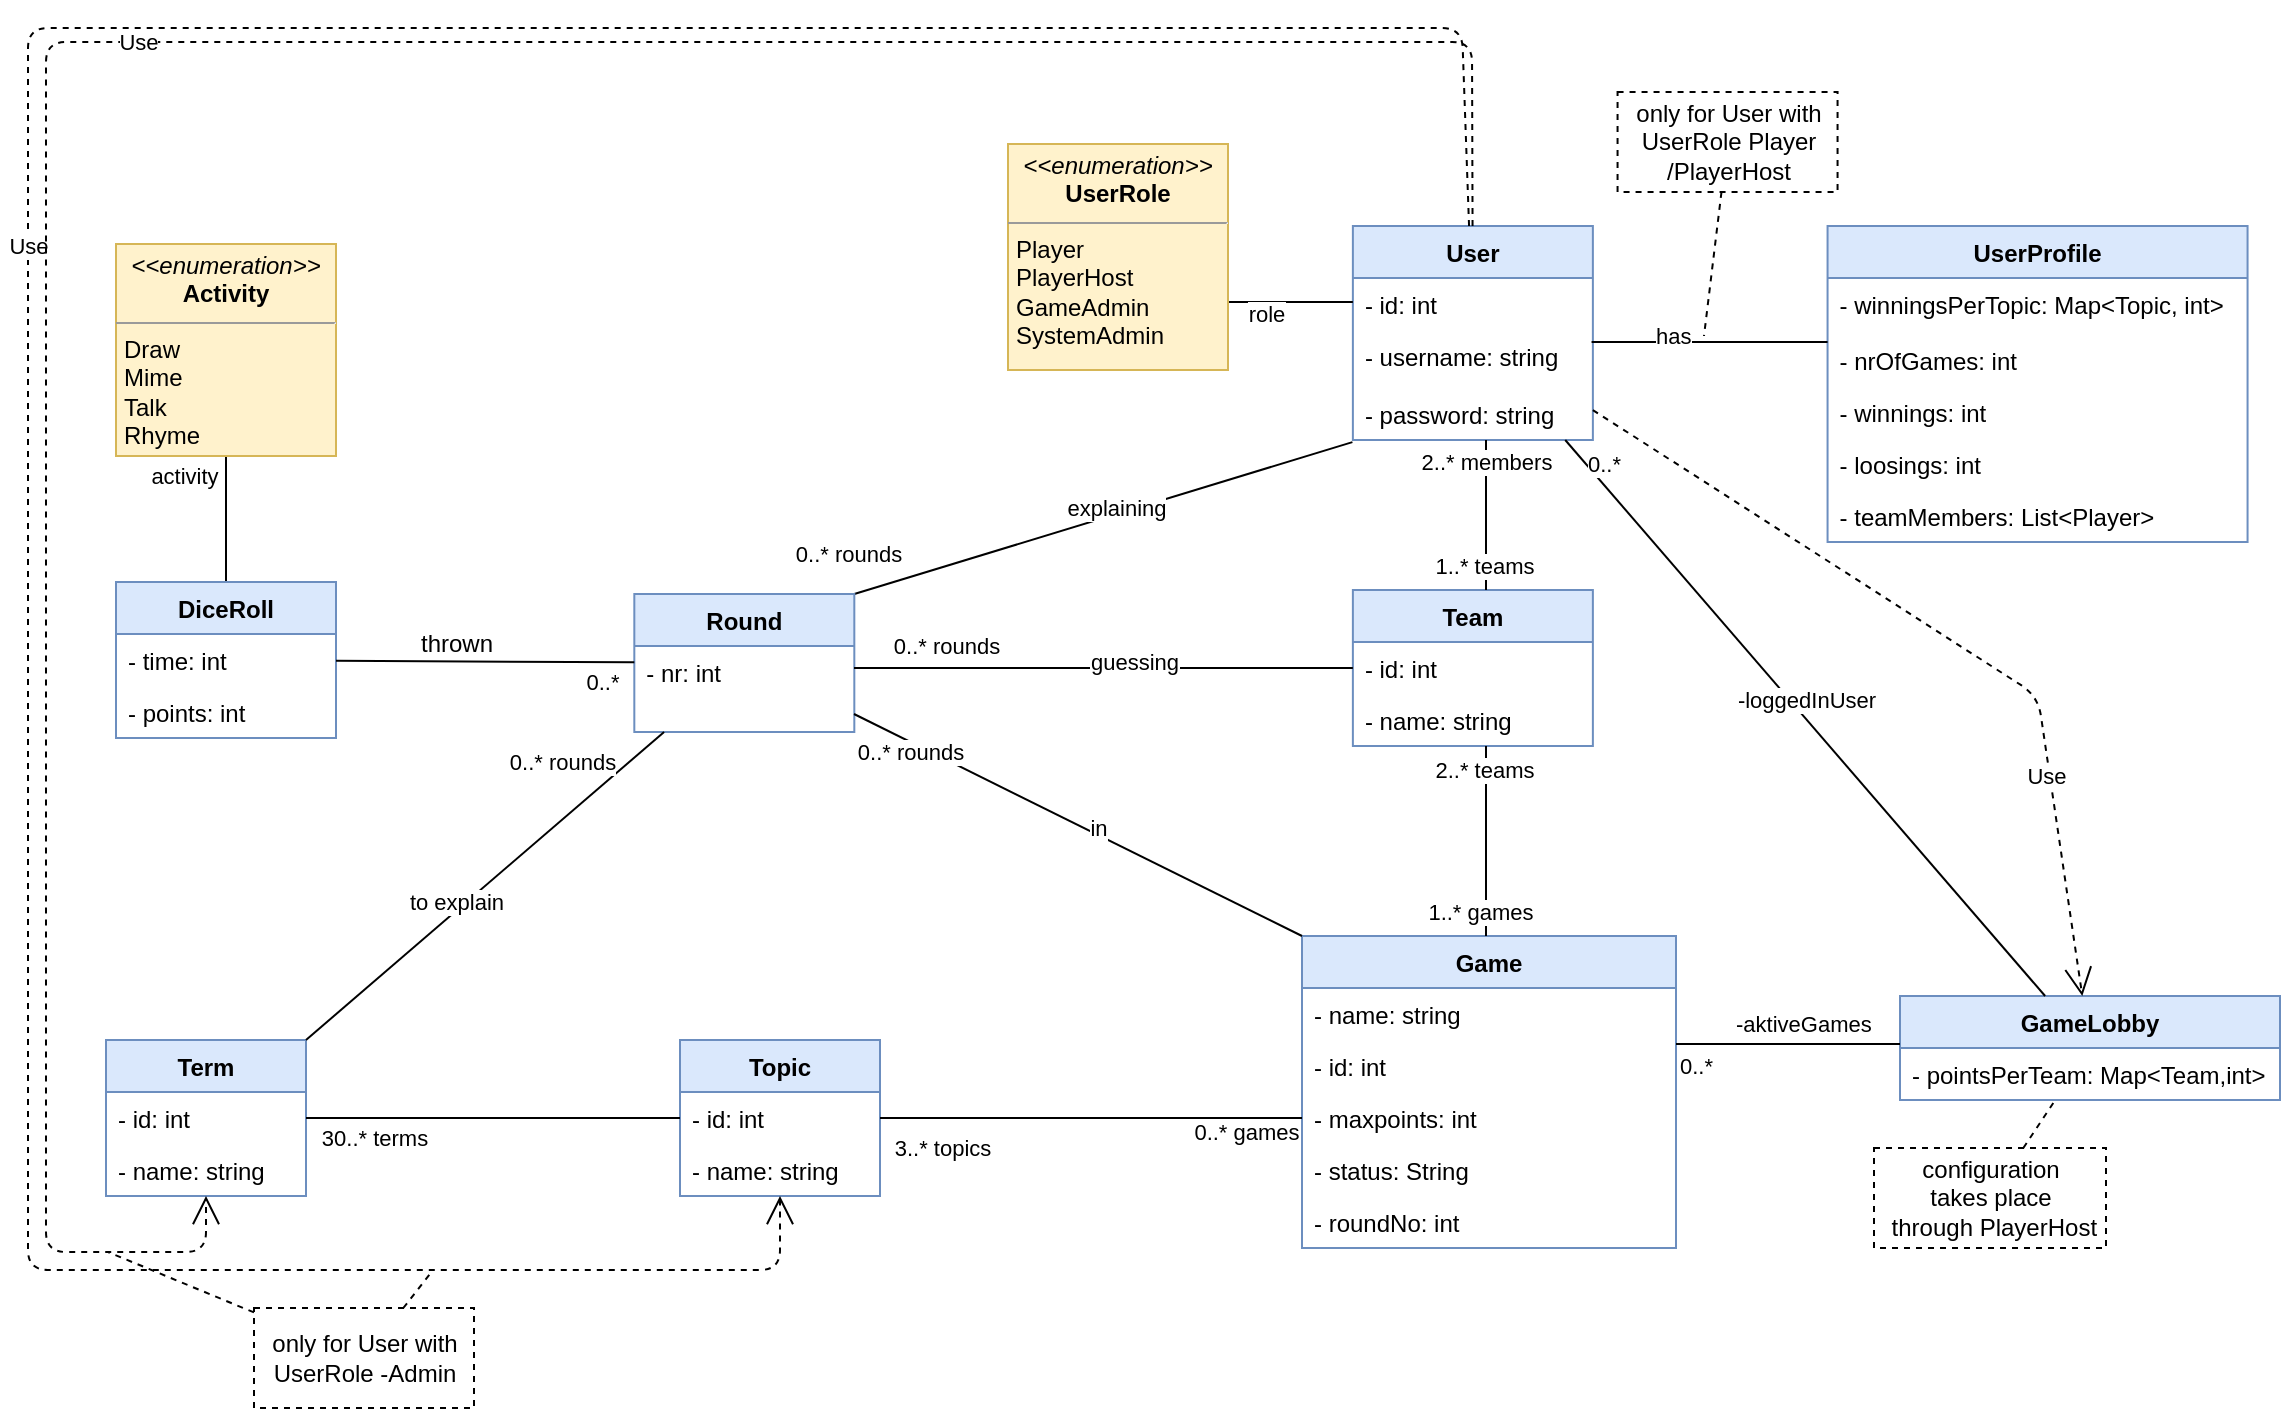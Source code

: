 <mxfile version="14.4.8" type="device"><diagram id="x_NA4deysEJHLA-lDIzr" name="Seite-1"><mxGraphModel dx="1422" dy="763" grid="0" gridSize="10" guides="1" tooltips="1" connect="1" arrows="1" fold="1" page="1" pageScale="1" pageWidth="1169" pageHeight="827" math="0" shadow="0"><root><mxCell id="0"/><mxCell id="1" parent="0"/><mxCell id="78UvX9WIQL5GHPiApA8K-1" value="User" style="swimlane;fontStyle=1;childLayout=stackLayout;horizontal=1;startSize=26;fillColor=#dae8fc;horizontalStack=0;resizeParent=1;resizeParentMax=0;resizeLast=0;collapsible=1;marginBottom=0;strokeColor=#6c8ebf;" parent="1" vertex="1"><mxGeometry x="688.44" y="123" width="120" height="107" as="geometry"/></mxCell><mxCell id="78UvX9WIQL5GHPiApA8K-2" value="- id: int" style="text;strokeColor=none;fillColor=none;align=left;verticalAlign=top;spacingLeft=4;spacingRight=4;overflow=hidden;rotatable=0;points=[[0,0.5],[1,0.5]];portConstraint=eastwest;" parent="78UvX9WIQL5GHPiApA8K-1" vertex="1"><mxGeometry y="26" width="120" height="26" as="geometry"/></mxCell><mxCell id="78UvX9WIQL5GHPiApA8K-3" value="- username: string" style="text;strokeColor=none;fillColor=none;align=left;verticalAlign=top;spacingLeft=4;spacingRight=4;overflow=hidden;rotatable=0;points=[[0,0.5],[1,0.5]];portConstraint=eastwest;" parent="78UvX9WIQL5GHPiApA8K-1" vertex="1"><mxGeometry y="52" width="120" height="29" as="geometry"/></mxCell><mxCell id="78UvX9WIQL5GHPiApA8K-4" value="- password: string" style="text;strokeColor=none;fillColor=none;align=left;verticalAlign=top;spacingLeft=4;spacingRight=4;overflow=hidden;rotatable=0;points=[[0,0.5],[1,0.5]];portConstraint=eastwest;" parent="78UvX9WIQL5GHPiApA8K-1" vertex="1"><mxGeometry y="81" width="120" height="26" as="geometry"/></mxCell><mxCell id="78UvX9WIQL5GHPiApA8K-37" style="edgeStyle=orthogonalEdgeStyle;rounded=0;orthogonalLoop=1;jettySize=auto;html=1;endArrow=none;endFill=0;" parent="1" source="78UvX9WIQL5GHPiApA8K-9" target="78UvX9WIQL5GHPiApA8K-1" edge="1"><mxGeometry relative="1" as="geometry"><Array as="points"><mxPoint x="642" y="161"/><mxPoint x="642" y="161"/></Array><mxPoint x="583.78" y="175" as="sourcePoint"/></mxGeometry></mxCell><mxCell id="78UvX9WIQL5GHPiApA8K-73" value="role" style="edgeLabel;html=1;align=center;verticalAlign=middle;resizable=0;points=[];" parent="78UvX9WIQL5GHPiApA8K-37" vertex="1" connectable="0"><mxGeometry x="-0.604" y="-1" relative="1" as="geometry"><mxPoint x="6" y="5" as="offset"/></mxGeometry></mxCell><mxCell id="78UvX9WIQL5GHPiApA8K-9" value="&lt;p style=&quot;margin: 0px ; margin-top: 4px ; text-align: center&quot;&gt;&lt;i&gt;&amp;lt;&amp;lt;enumeration&amp;gt;&amp;gt;&lt;/i&gt;&lt;br&gt;&lt;b&gt;UserRole&lt;/b&gt;&lt;/p&gt;&lt;hr size=&quot;1&quot;&gt;&lt;p style=&quot;margin: 0px ; margin-left: 4px&quot;&gt;Player&lt;/p&gt;&lt;p style=&quot;margin: 0px ; margin-left: 4px&quot;&gt;PlayerHost&lt;/p&gt;&lt;p style=&quot;margin: 0px ; margin-left: 4px&quot;&gt;GameAdmin&lt;/p&gt;&lt;p style=&quot;margin: 0px ; margin-left: 4px&quot;&gt;SystemAdmin&lt;/p&gt;" style="verticalAlign=top;align=left;overflow=fill;fontSize=12;fontFamily=Helvetica;html=1;fillColor=#fff2cc;strokeColor=#d6b656;" parent="1" vertex="1"><mxGeometry x="516" y="82" width="110" height="113" as="geometry"/></mxCell><mxCell id="78UvX9WIQL5GHPiApA8K-57" style="edgeStyle=none;orthogonalLoop=1;jettySize=auto;html=1;endArrow=none;endFill=0;" parent="1" source="78UvX9WIQL5GHPiApA8K-10" target="78UvX9WIQL5GHPiApA8K-32" edge="1"><mxGeometry relative="1" as="geometry"/></mxCell><mxCell id="78UvX9WIQL5GHPiApA8K-58" value="activity" style="edgeLabel;html=1;align=center;verticalAlign=middle;resizable=0;points=[];" parent="78UvX9WIQL5GHPiApA8K-57" vertex="1" connectable="0"><mxGeometry x="-0.566" y="1" relative="1" as="geometry"><mxPoint x="-22.16" y="-4" as="offset"/></mxGeometry></mxCell><mxCell id="78UvX9WIQL5GHPiApA8K-10" value="&lt;p style=&quot;margin: 0px ; margin-top: 4px ; text-align: center&quot;&gt;&lt;i&gt;&amp;lt;&amp;lt;enumeration&amp;gt;&amp;gt;&lt;/i&gt;&lt;br&gt;&lt;b&gt;Activity&lt;/b&gt;&lt;/p&gt;&lt;hr size=&quot;1&quot;&gt;&lt;p style=&quot;margin: 0px ; margin-left: 4px&quot;&gt;Draw&lt;br&gt;Mime&lt;/p&gt;&lt;p style=&quot;margin: 0px ; margin-left: 4px&quot;&gt;Talk&lt;/p&gt;&lt;p style=&quot;margin: 0px ; margin-left: 4px&quot;&gt;Rhyme&lt;/p&gt;" style="verticalAlign=top;align=left;overflow=fill;fontSize=12;fontFamily=Helvetica;html=1;fillColor=#fff2cc;strokeColor=#d6b656;" parent="1" vertex="1"><mxGeometry x="70.0" y="132" width="110" height="106" as="geometry"/></mxCell><mxCell id="78UvX9WIQL5GHPiApA8K-11" value="Team" style="swimlane;fontStyle=1;childLayout=stackLayout;horizontal=1;startSize=26;fillColor=#dae8fc;horizontalStack=0;resizeParent=1;resizeParentMax=0;resizeLast=0;collapsible=1;marginBottom=0;strokeColor=#6c8ebf;" parent="1" vertex="1"><mxGeometry x="688.44" y="305" width="120" height="78" as="geometry"/></mxCell><mxCell id="78UvX9WIQL5GHPiApA8K-12" value="- id: int" style="text;strokeColor=none;fillColor=none;align=left;verticalAlign=top;spacingLeft=4;spacingRight=4;overflow=hidden;rotatable=0;points=[[0,0.5],[1,0.5]];portConstraint=eastwest;" parent="78UvX9WIQL5GHPiApA8K-11" vertex="1"><mxGeometry y="26" width="120" height="26" as="geometry"/></mxCell><mxCell id="78UvX9WIQL5GHPiApA8K-13" value="- name: string" style="text;strokeColor=none;fillColor=none;align=left;verticalAlign=top;spacingLeft=4;spacingRight=4;overflow=hidden;rotatable=0;points=[[0,0.5],[1,0.5]];portConstraint=eastwest;" parent="78UvX9WIQL5GHPiApA8K-11" vertex="1"><mxGeometry y="52" width="120" height="26" as="geometry"/></mxCell><mxCell id="78UvX9WIQL5GHPiApA8K-15" value="Game" style="swimlane;fontStyle=1;childLayout=stackLayout;horizontal=1;startSize=26;fillColor=#dae8fc;horizontalStack=0;resizeParent=1;resizeParentMax=0;resizeLast=0;collapsible=1;marginBottom=0;strokeColor=#6c8ebf;" parent="1" vertex="1"><mxGeometry x="663" y="478" width="187" height="156" as="geometry"/></mxCell><mxCell id="78UvX9WIQL5GHPiApA8K-17" value="- name: string" style="text;strokeColor=none;fillColor=none;align=left;verticalAlign=top;spacingLeft=4;spacingRight=4;overflow=hidden;rotatable=0;points=[[0,0.5],[1,0.5]];portConstraint=eastwest;" parent="78UvX9WIQL5GHPiApA8K-15" vertex="1"><mxGeometry y="26" width="187" height="26" as="geometry"/></mxCell><mxCell id="78UvX9WIQL5GHPiApA8K-16" value="- id: int" style="text;strokeColor=none;fillColor=none;align=left;verticalAlign=top;spacingLeft=4;spacingRight=4;overflow=hidden;rotatable=0;points=[[0,0.5],[1,0.5]];portConstraint=eastwest;" parent="78UvX9WIQL5GHPiApA8K-15" vertex="1"><mxGeometry y="52" width="187" height="26" as="geometry"/></mxCell><mxCell id="78UvX9WIQL5GHPiApA8K-18" value="- maxpoints: int" style="text;strokeColor=none;fillColor=none;align=left;verticalAlign=top;spacingLeft=4;spacingRight=4;overflow=hidden;rotatable=0;points=[[0,0.5],[1,0.5]];portConstraint=eastwest;" parent="78UvX9WIQL5GHPiApA8K-15" vertex="1"><mxGeometry y="78" width="187" height="26" as="geometry"/></mxCell><mxCell id="78UvX9WIQL5GHPiApA8K-19" value="- status: String" style="text;strokeColor=none;fillColor=none;align=left;verticalAlign=top;spacingLeft=4;spacingRight=4;overflow=hidden;rotatable=0;points=[[0,0.5],[1,0.5]];portConstraint=eastwest;" parent="78UvX9WIQL5GHPiApA8K-15" vertex="1"><mxGeometry y="104" width="187" height="26" as="geometry"/></mxCell><mxCell id="kWWr2eibAgtma6J2iYy3-29" value="- roundNo: int" style="text;align=left;verticalAlign=top;spacingLeft=4;spacingRight=4;overflow=hidden;rotatable=0;points=[[0,0.5],[1,0.5]];portConstraint=eastwest;dashed=1;" parent="78UvX9WIQL5GHPiApA8K-15" vertex="1"><mxGeometry y="130" width="187" height="26" as="geometry"/></mxCell><mxCell id="78UvX9WIQL5GHPiApA8K-38" style="orthogonalLoop=1;jettySize=auto;html=1;endArrow=none;endFill=0;exitX=1;exitY=0;exitDx=0;exitDy=0;entryX=-0.002;entryY=1.041;entryDx=0;entryDy=0;entryPerimeter=0;startArrow=none;startFill=0;" parent="1" source="78UvX9WIQL5GHPiApA8K-20" target="78UvX9WIQL5GHPiApA8K-4" edge="1"><mxGeometry relative="1" as="geometry"><mxPoint x="585.16" y="244" as="targetPoint"/></mxGeometry></mxCell><mxCell id="78UvX9WIQL5GHPiApA8K-39" value="explaining" style="edgeLabel;html=1;align=center;verticalAlign=middle;resizable=0;points=[];" parent="78UvX9WIQL5GHPiApA8K-38" vertex="1" connectable="0"><mxGeometry x="-0.118" relative="1" as="geometry"><mxPoint x="20.84" y="-9.46" as="offset"/></mxGeometry></mxCell><mxCell id="78UvX9WIQL5GHPiApA8K-41" value="0..* rounds" style="edgeLabel;html=1;align=center;verticalAlign=middle;resizable=0;points=[];" parent="78UvX9WIQL5GHPiApA8K-38" vertex="1" connectable="0"><mxGeometry x="-0.835" y="1" relative="1" as="geometry"><mxPoint x="-23.91" y="-12.63" as="offset"/></mxGeometry></mxCell><mxCell id="78UvX9WIQL5GHPiApA8K-20" value="Round" style="swimlane;fontStyle=1;childLayout=stackLayout;horizontal=1;startSize=26;horizontalStack=0;resizeParent=1;resizeParentMax=0;resizeLast=0;collapsible=1;marginBottom=0;fillColor=#dae8fc;strokeColor=#6c8ebf;" parent="1" vertex="1"><mxGeometry x="329.16" y="307" width="110" height="69" as="geometry"/></mxCell><mxCell id="78UvX9WIQL5GHPiApA8K-21" value="- nr: int" style="text;strokeColor=none;fillColor=none;align=left;verticalAlign=top;spacingLeft=4;spacingRight=4;overflow=hidden;rotatable=0;points=[[0,0.5],[1,0.5]];portConstraint=eastwest;" parent="78UvX9WIQL5GHPiApA8K-20" vertex="1"><mxGeometry y="26" width="110" height="43" as="geometry"/></mxCell><mxCell id="78UvX9WIQL5GHPiApA8K-26" value="Term" style="swimlane;fontStyle=1;childLayout=stackLayout;horizontal=1;startSize=26;horizontalStack=0;resizeParent=1;resizeParentMax=0;resizeLast=0;collapsible=1;marginBottom=0;fillColor=#dae8fc;strokeColor=#6c8ebf;" parent="1" vertex="1"><mxGeometry x="65" y="530" width="100" height="78" as="geometry"/></mxCell><mxCell id="78UvX9WIQL5GHPiApA8K-27" value="- id: int" style="text;strokeColor=none;fillColor=none;align=left;verticalAlign=top;spacingLeft=4;spacingRight=4;overflow=hidden;rotatable=0;points=[[0,0.5],[1,0.5]];portConstraint=eastwest;" parent="78UvX9WIQL5GHPiApA8K-26" vertex="1"><mxGeometry y="26" width="100" height="26" as="geometry"/></mxCell><mxCell id="78UvX9WIQL5GHPiApA8K-28" value="- name: string" style="text;strokeColor=none;fillColor=none;align=left;verticalAlign=top;spacingLeft=4;spacingRight=4;overflow=hidden;rotatable=0;points=[[0,0.5],[1,0.5]];portConstraint=eastwest;" parent="78UvX9WIQL5GHPiApA8K-26" vertex="1"><mxGeometry y="52" width="100" height="26" as="geometry"/></mxCell><mxCell id="78UvX9WIQL5GHPiApA8K-29" value="Topic" style="swimlane;fontStyle=1;childLayout=stackLayout;horizontal=1;startSize=26;fillColor=#dae8fc;horizontalStack=0;resizeParent=1;resizeParentMax=0;resizeLast=0;collapsible=1;marginBottom=0;strokeColor=#6c8ebf;" parent="1" vertex="1"><mxGeometry x="352.0" y="530" width="100" height="78" as="geometry"/></mxCell><mxCell id="78UvX9WIQL5GHPiApA8K-30" value="- id: int" style="text;strokeColor=none;fillColor=none;align=left;verticalAlign=top;spacingLeft=4;spacingRight=4;overflow=hidden;rotatable=0;points=[[0,0.5],[1,0.5]];portConstraint=eastwest;" parent="78UvX9WIQL5GHPiApA8K-29" vertex="1"><mxGeometry y="26" width="100" height="26" as="geometry"/></mxCell><mxCell id="78UvX9WIQL5GHPiApA8K-31" value="- name: string" style="text;strokeColor=none;fillColor=none;align=left;verticalAlign=top;spacingLeft=4;spacingRight=4;overflow=hidden;rotatable=0;points=[[0,0.5],[1,0.5]];portConstraint=eastwest;" parent="78UvX9WIQL5GHPiApA8K-29" vertex="1"><mxGeometry y="52" width="100" height="26" as="geometry"/></mxCell><mxCell id="78UvX9WIQL5GHPiApA8K-32" value="DiceRoll" style="swimlane;fontStyle=1;childLayout=stackLayout;horizontal=1;startSize=26;horizontalStack=0;resizeParent=1;resizeParentMax=0;resizeLast=0;collapsible=1;marginBottom=0;rounded=0;shadow=0;sketch=0;glass=0;swimlaneLine=1;fillColor=#dae8fc;strokeColor=#6c8ebf;" parent="1" vertex="1"><mxGeometry x="70.0" y="301" width="110" height="78" as="geometry"/></mxCell><mxCell id="78UvX9WIQL5GHPiApA8K-33" value="- time: int" style="text;strokeColor=none;fillColor=none;align=left;verticalAlign=top;spacingLeft=4;spacingRight=4;overflow=hidden;rotatable=0;points=[[0,0.5],[1,0.5]];portConstraint=eastwest;" parent="78UvX9WIQL5GHPiApA8K-32" vertex="1"><mxGeometry y="26" width="110" height="26" as="geometry"/></mxCell><mxCell id="78UvX9WIQL5GHPiApA8K-34" value="- points: int" style="text;strokeColor=none;fillColor=none;align=left;verticalAlign=top;spacingLeft=4;spacingRight=4;overflow=hidden;rotatable=0;points=[[0,0.5],[1,0.5]];portConstraint=eastwest;" parent="78UvX9WIQL5GHPiApA8K-32" vertex="1"><mxGeometry y="52" width="110" height="26" as="geometry"/></mxCell><mxCell id="78UvX9WIQL5GHPiApA8K-42" style="edgeStyle=none;orthogonalLoop=1;jettySize=auto;html=1;endArrow=none;endFill=0;startArrow=none;startFill=0;" parent="1" target="78UvX9WIQL5GHPiApA8K-12" edge="1"><mxGeometry relative="1" as="geometry"><mxPoint x="439" y="344" as="sourcePoint"/><Array as="points"/></mxGeometry></mxCell><mxCell id="78UvX9WIQL5GHPiApA8K-43" value="guessing" style="edgeLabel;html=1;align=center;verticalAlign=middle;resizable=0;points=[];" parent="78UvX9WIQL5GHPiApA8K-42" vertex="1" connectable="0"><mxGeometry x="-0.153" y="-1" relative="1" as="geometry"><mxPoint x="34" y="-4" as="offset"/></mxGeometry></mxCell><mxCell id="78UvX9WIQL5GHPiApA8K-44" value="0..* rounds" style="edgeLabel;html=1;align=center;verticalAlign=middle;resizable=0;points=[];" parent="78UvX9WIQL5GHPiApA8K-42" vertex="1" connectable="0"><mxGeometry x="-0.88" y="-1" relative="1" as="geometry"><mxPoint x="31" y="-12" as="offset"/></mxGeometry></mxCell><mxCell id="78UvX9WIQL5GHPiApA8K-46" style="edgeStyle=none;orthogonalLoop=1;jettySize=auto;html=1;entryX=0;entryY=0;entryDx=0;entryDy=0;endArrow=none;endFill=0;startArrow=none;startFill=0;" parent="1" target="78UvX9WIQL5GHPiApA8K-15" edge="1"><mxGeometry relative="1" as="geometry"><mxPoint x="439" y="367" as="sourcePoint"/></mxGeometry></mxCell><mxCell id="78UvX9WIQL5GHPiApA8K-47" value="in" style="edgeLabel;html=1;align=center;verticalAlign=middle;resizable=0;points=[];" parent="78UvX9WIQL5GHPiApA8K-46" vertex="1" connectable="0"><mxGeometry x="-0.076" relative="1" as="geometry"><mxPoint x="18.39" y="5.8" as="offset"/></mxGeometry></mxCell><mxCell id="78UvX9WIQL5GHPiApA8K-48" value="0..* rounds" style="edgeLabel;html=1;align=center;verticalAlign=middle;resizable=0;points=[];" parent="78UvX9WIQL5GHPiApA8K-46" vertex="1" connectable="0"><mxGeometry x="-0.778" y="1" relative="1" as="geometry"><mxPoint x="2.91" y="7.17" as="offset"/></mxGeometry></mxCell><mxCell id="78UvX9WIQL5GHPiApA8K-50" style="edgeStyle=none;orthogonalLoop=1;jettySize=auto;html=1;endArrow=none;endFill=0;" parent="1" edge="1"><mxGeometry relative="1" as="geometry"><mxPoint x="755" y="383" as="sourcePoint"/><mxPoint x="755" y="478" as="targetPoint"/></mxGeometry></mxCell><mxCell id="78UvX9WIQL5GHPiApA8K-52" value="1..* games" style="edgeLabel;html=1;align=center;verticalAlign=middle;resizable=0;points=[];" parent="78UvX9WIQL5GHPiApA8K-50" vertex="1" connectable="0"><mxGeometry x="0.697" y="2" relative="1" as="geometry"><mxPoint x="-5" y="2" as="offset"/></mxGeometry></mxCell><mxCell id="78UvX9WIQL5GHPiApA8K-53" value="2..* teams" style="edgeLabel;html=1;align=center;verticalAlign=middle;resizable=0;points=[];" parent="78UvX9WIQL5GHPiApA8K-50" vertex="1" connectable="0"><mxGeometry x="-0.688" y="-1" relative="1" as="geometry"><mxPoint y="-3" as="offset"/></mxGeometry></mxCell><mxCell id="78UvX9WIQL5GHPiApA8K-54" style="edgeStyle=none;orthogonalLoop=1;jettySize=auto;html=1;endArrow=none;endFill=0;" parent="1" edge="1"><mxGeometry relative="1" as="geometry"><mxPoint x="755" y="230" as="sourcePoint"/><mxPoint x="755" y="305" as="targetPoint"/></mxGeometry></mxCell><mxCell id="78UvX9WIQL5GHPiApA8K-55" value="2..* members" style="edgeLabel;html=1;align=center;verticalAlign=middle;resizable=0;points=[];" parent="78UvX9WIQL5GHPiApA8K-54" vertex="1" connectable="0"><mxGeometry x="-0.723" relative="1" as="geometry"><mxPoint as="offset"/></mxGeometry></mxCell><mxCell id="78UvX9WIQL5GHPiApA8K-56" value="1..* teams" style="edgeLabel;html=1;align=center;verticalAlign=middle;resizable=0;points=[];" parent="78UvX9WIQL5GHPiApA8K-54" vertex="1" connectable="0"><mxGeometry x="0.68" y="-1" relative="1" as="geometry"><mxPoint as="offset"/></mxGeometry></mxCell><mxCell id="78UvX9WIQL5GHPiApA8K-64" style="edgeStyle=none;orthogonalLoop=1;jettySize=auto;html=1;entryX=0;entryY=0.5;entryDx=0;entryDy=0;endArrow=none;endFill=0;startArrow=none;startFill=0;" parent="1" source="78UvX9WIQL5GHPiApA8K-27" target="78UvX9WIQL5GHPiApA8K-30" edge="1"><mxGeometry relative="1" as="geometry"/></mxCell><mxCell id="78UvX9WIQL5GHPiApA8K-65" value="30..* terms" style="edgeLabel;html=1;align=center;verticalAlign=middle;resizable=0;points=[];" parent="78UvX9WIQL5GHPiApA8K-64" vertex="1" connectable="0"><mxGeometry x="-0.604" relative="1" as="geometry"><mxPoint x="-3.33" y="10" as="offset"/></mxGeometry></mxCell><mxCell id="78UvX9WIQL5GHPiApA8K-68" style="edgeStyle=none;orthogonalLoop=1;jettySize=auto;html=1;entryX=1;entryY=0;entryDx=0;entryDy=0;endArrow=none;endFill=0;startArrow=none;startFill=0;" parent="1" source="78UvX9WIQL5GHPiApA8K-20" target="78UvX9WIQL5GHPiApA8K-26" edge="1"><mxGeometry relative="1" as="geometry"><mxPoint x="338.655" y="390" as="sourcePoint"/></mxGeometry></mxCell><mxCell id="78UvX9WIQL5GHPiApA8K-69" value="to explain" style="edgeLabel;html=1;align=center;verticalAlign=middle;resizable=0;points=[];" parent="78UvX9WIQL5GHPiApA8K-68" vertex="1" connectable="0"><mxGeometry x="-0.148" y="2" relative="1" as="geometry"><mxPoint x="-29.78" y="17.62" as="offset"/></mxGeometry></mxCell><mxCell id="78UvX9WIQL5GHPiApA8K-72" value="0..* rounds" style="edgeLabel;html=1;align=center;verticalAlign=middle;resizable=0;points=[];" parent="78UvX9WIQL5GHPiApA8K-68" vertex="1" connectable="0"><mxGeometry x="-0.778" y="-3" relative="1" as="geometry"><mxPoint x="-30" as="offset"/></mxGeometry></mxCell><mxCell id="kWWr2eibAgtma6J2iYy3-8" style="edgeStyle=none;orthogonalLoop=1;jettySize=auto;html=1;endArrow=none;endFill=0;" parent="1" source="78UvX9WIQL5GHPiApA8K-32" target="78UvX9WIQL5GHPiApA8K-20" edge="1"><mxGeometry relative="1" as="geometry"><mxPoint x="170" y="353" as="sourcePoint"/><mxPoint x="339.16" y="353" as="targetPoint"/></mxGeometry></mxCell><mxCell id="kWWr2eibAgtma6J2iYy3-10" value="0..*" style="edgeLabel;html=1;align=center;verticalAlign=middle;resizable=0;points=[];" parent="kWWr2eibAgtma6J2iYy3-8" vertex="1" connectable="0"><mxGeometry x="0.588" y="2" relative="1" as="geometry"><mxPoint x="13.83" y="12" as="offset"/></mxGeometry></mxCell><mxCell id="kWWr2eibAgtma6J2iYy3-11" value="UserProfile" style="swimlane;fontStyle=1;childLayout=stackLayout;horizontal=1;startSize=26;horizontalStack=0;resizeParent=1;resizeParentMax=0;resizeLast=0;collapsible=1;marginBottom=0;fillColor=#dae8fc;strokeColor=#6c8ebf;" parent="1" vertex="1"><mxGeometry x="925.78" y="123" width="210" height="158" as="geometry"/></mxCell><mxCell id="kWWr2eibAgtma6J2iYy3-12" value="- winningsPerTopic: Map&lt;Topic, int&gt;&#xA;" style="text;strokeColor=none;fillColor=none;align=left;verticalAlign=top;spacingLeft=4;spacingRight=4;overflow=hidden;rotatable=0;points=[[0,0.5],[1,0.5]];portConstraint=eastwest;" parent="kWWr2eibAgtma6J2iYy3-11" vertex="1"><mxGeometry y="26" width="210" height="28" as="geometry"/></mxCell><mxCell id="kWWr2eibAgtma6J2iYy3-21" value="- nrOfGames: int" style="text;strokeColor=none;fillColor=none;align=left;verticalAlign=top;spacingLeft=4;spacingRight=4;overflow=hidden;rotatable=0;points=[[0,0.5],[1,0.5]];portConstraint=eastwest;dashed=1;" parent="kWWr2eibAgtma6J2iYy3-11" vertex="1"><mxGeometry y="54" width="210" height="26" as="geometry"/></mxCell><mxCell id="kWWr2eibAgtma6J2iYy3-23" value="- winnings: int" style="text;strokeColor=none;fillColor=none;align=left;verticalAlign=top;spacingLeft=4;spacingRight=4;overflow=hidden;rotatable=0;points=[[0,0.5],[1,0.5]];portConstraint=eastwest;dashed=1;" parent="kWWr2eibAgtma6J2iYy3-11" vertex="1"><mxGeometry y="80" width="210" height="26" as="geometry"/></mxCell><mxCell id="kWWr2eibAgtma6J2iYy3-25" value="- loosings: int" style="text;strokeColor=none;fillColor=none;align=left;verticalAlign=top;spacingLeft=4;spacingRight=4;overflow=hidden;rotatable=0;points=[[0,0.5],[1,0.5]];portConstraint=eastwest;dashed=1;" parent="kWWr2eibAgtma6J2iYy3-11" vertex="1"><mxGeometry y="106" width="210" height="26" as="geometry"/></mxCell><mxCell id="kWWr2eibAgtma6J2iYy3-24" value="- teamMembers: List&lt;Player&gt;" style="text;strokeColor=none;fillColor=none;align=left;verticalAlign=top;spacingLeft=4;spacingRight=4;overflow=hidden;rotatable=0;points=[[0,0.5],[1,0.5]];portConstraint=eastwest;dashed=1;" parent="kWWr2eibAgtma6J2iYy3-11" vertex="1"><mxGeometry y="132" width="210" height="26" as="geometry"/></mxCell><mxCell id="kWWr2eibAgtma6J2iYy3-18" value="&lt;div&gt;only for User with &lt;br&gt;&lt;/div&gt;&lt;div&gt;UserRole Player&lt;/div&gt;/PlayerHost" style="html=1;dashed=1;" parent="1" vertex="1"><mxGeometry x="820.78" y="56" width="110" height="50" as="geometry"/></mxCell><mxCell id="kWWr2eibAgtma6J2iYy3-20" value="" style="endArrow=none;endSize=12;dashed=1;html=1;endFill=0;" parent="1" source="kWWr2eibAgtma6J2iYy3-18" edge="1"><mxGeometry width="160" relative="1" as="geometry"><mxPoint x="820.78" y="100" as="sourcePoint"/><mxPoint x="864" y="178" as="targetPoint"/><Array as="points"/></mxGeometry></mxCell><mxCell id="kWWr2eibAgtma6J2iYy3-27" value="has" style="endArrow=none;endFill=0;html=1;edgeStyle=orthogonalEdgeStyle;align=left;verticalAlign=top;" parent="1" target="kWWr2eibAgtma6J2iYy3-21" edge="1"><mxGeometry x="-0.391" y="16" relative="1" as="geometry"><mxPoint x="812" y="181" as="sourcePoint"/><mxPoint x="714.78" y="401" as="targetPoint"/><Array as="points"><mxPoint x="805.78" y="181"/><mxPoint x="805.78" y="181"/></Array><mxPoint as="offset"/></mxGeometry></mxCell><mxCell id="2rrnMifNEnG3qpOy6lXO-6" value="&lt;div&gt;3..* topics&lt;/div&gt;" style="html=1;verticalAlign=bottom;endArrow=none;endFill=0;entryX=0;entryY=0.5;entryDx=0;entryDy=0;startArrow=none;startFill=0;" parent="1" source="78UvX9WIQL5GHPiApA8K-29" target="78UvX9WIQL5GHPiApA8K-18" edge="1"><mxGeometry x="-0.704" y="-24" width="80" relative="1" as="geometry"><mxPoint x="544" y="389" as="sourcePoint"/><mxPoint x="655" y="563" as="targetPoint"/><mxPoint as="offset"/></mxGeometry></mxCell><mxCell id="2rrnMifNEnG3qpOy6lXO-36" value="0..* games" style="edgeLabel;html=1;align=center;verticalAlign=middle;resizable=0;points=[];" parent="2rrnMifNEnG3qpOy6lXO-6" vertex="1" connectable="0"><mxGeometry x="0.863" y="-7" relative="1" as="geometry"><mxPoint x="-14" as="offset"/></mxGeometry></mxCell><mxCell id="2rrnMifNEnG3qpOy6lXO-8" value="Use" style="endArrow=open;endSize=12;dashed=1;html=1;" parent="1" source="78UvX9WIQL5GHPiApA8K-1" target="78UvX9WIQL5GHPiApA8K-29" edge="1"><mxGeometry width="160" relative="1" as="geometry"><mxPoint x="454" y="389" as="sourcePoint"/><mxPoint x="614" y="389" as="targetPoint"/><Array as="points"><mxPoint x="743" y="24"/><mxPoint x="26" y="24"/><mxPoint x="26" y="645"/><mxPoint x="402" y="645"/></Array></mxGeometry></mxCell><mxCell id="2rrnMifNEnG3qpOy6lXO-9" value="Use" style="endArrow=open;endSize=12;dashed=1;html=1;" parent="1" source="78UvX9WIQL5GHPiApA8K-1" target="78UvX9WIQL5GHPiApA8K-26" edge="1"><mxGeometry width="160" relative="1" as="geometry"><mxPoint x="454" y="389" as="sourcePoint"/><mxPoint x="614" y="389" as="targetPoint"/><Array as="points"><mxPoint x="748" y="31"/><mxPoint x="35" y="31"/><mxPoint x="35" y="636"/><mxPoint x="115" y="636"/></Array></mxGeometry></mxCell><mxCell id="2rrnMifNEnG3qpOy6lXO-10" value="&lt;div&gt;only for User with &lt;br&gt;&lt;/div&gt;&lt;div&gt;UserRole -Admin&lt;br&gt;&lt;/div&gt;" style="html=1;dashed=1;" parent="1" vertex="1"><mxGeometry x="139" y="664" width="110" height="50" as="geometry"/></mxCell><mxCell id="2rrnMifNEnG3qpOy6lXO-12" value="" style="html=1;verticalAlign=bottom;endArrow=none;endFill=0;dashed=1;" parent="1" source="2rrnMifNEnG3qpOy6lXO-10" edge="1"><mxGeometry width="80" relative="1" as="geometry"><mxPoint x="494" y="389" as="sourcePoint"/><mxPoint x="227" y="647" as="targetPoint"/></mxGeometry></mxCell><mxCell id="2rrnMifNEnG3qpOy6lXO-13" value="" style="html=1;verticalAlign=bottom;endArrow=none;endFill=0;dashed=1;" parent="1" source="2rrnMifNEnG3qpOy6lXO-10" edge="1"><mxGeometry width="80" relative="1" as="geometry"><mxPoint x="216.535" y="665" as="sourcePoint"/><mxPoint x="66" y="636" as="targetPoint"/><Array as="points"/></mxGeometry></mxCell><mxCell id="2rrnMifNEnG3qpOy6lXO-20" value="GameLobby" style="swimlane;fontStyle=1;childLayout=stackLayout;horizontal=1;startSize=26;horizontalStack=0;resizeParent=1;resizeParentMax=0;resizeLast=0;collapsible=1;marginBottom=0;fillColor=#dae8fc;strokeColor=#6c8ebf;" parent="1" vertex="1"><mxGeometry x="962" y="508" width="190" height="52" as="geometry"/></mxCell><mxCell id="kWWr2eibAgtma6J2iYy3-26" value="- pointsPerTeam: Map&lt;Team,int&gt;" style="text;align=left;verticalAlign=top;spacingLeft=4;spacingRight=4;overflow=hidden;rotatable=0;points=[[0,0.5],[1,0.5]];portConstraint=eastwest;dashed=1;" parent="2rrnMifNEnG3qpOy6lXO-20" vertex="1"><mxGeometry y="26" width="190" height="26" as="geometry"/></mxCell><mxCell id="2rrnMifNEnG3qpOy6lXO-24" value="-loggedInUser" style="html=1;verticalAlign=bottom;endArrow=none;endFill=0;" parent="1" source="2rrnMifNEnG3qpOy6lXO-20" target="78UvX9WIQL5GHPiApA8K-1" edge="1"><mxGeometry width="80" relative="1" as="geometry"><mxPoint x="494" y="389" as="sourcePoint"/><mxPoint x="574" y="389" as="targetPoint"/></mxGeometry></mxCell><mxCell id="2rrnMifNEnG3qpOy6lXO-26" value="0..*" style="edgeLabel;resizable=0;html=1;align=left;verticalAlign=bottom;" parent="1" connectable="0" vertex="1"><mxGeometry x="812" y="181" as="geometry"><mxPoint x="-8" y="69" as="offset"/></mxGeometry></mxCell><mxCell id="2rrnMifNEnG3qpOy6lXO-29" value="-aktiveGames" style="endArrow=none;endFill=0;html=1;edgeStyle=orthogonalEdgeStyle;align=left;verticalAlign=top;startArrow=none;startFill=0;" parent="1" source="2rrnMifNEnG3qpOy6lXO-20" target="78UvX9WIQL5GHPiApA8K-15" edge="1"><mxGeometry x="0.499" y="-23" relative="1" as="geometry"><mxPoint x="454" y="389" as="sourcePoint"/><mxPoint x="614" y="389" as="targetPoint"/><Array as="points"><mxPoint x="873" y="532"/><mxPoint x="873" y="532"/></Array><mxPoint as="offset"/></mxGeometry></mxCell><mxCell id="2rrnMifNEnG3qpOy6lXO-32" value="0..*" style="edgeLabel;resizable=0;html=1;align=left;verticalAlign=bottom;" parent="1" connectable="0" vertex="1"><mxGeometry x="918" y="545" as="geometry"><mxPoint x="-68" y="6" as="offset"/></mxGeometry></mxCell><mxCell id="2rrnMifNEnG3qpOy6lXO-38" value="Use" style="endArrow=open;endSize=12;dashed=1;html=1;" parent="1" source="78UvX9WIQL5GHPiApA8K-1" target="2rrnMifNEnG3qpOy6lXO-20" edge="1"><mxGeometry x="0.465" y="-2" width="160" relative="1" as="geometry"><mxPoint x="454" y="389" as="sourcePoint"/><mxPoint x="614" y="389" as="targetPoint"/><Array as="points"><mxPoint x="1031" y="358"/></Array><mxPoint as="offset"/></mxGeometry></mxCell><mxCell id="2rrnMifNEnG3qpOy6lXO-40" value="&lt;div&gt;configuration &lt;br&gt;&lt;/div&gt;&lt;div&gt;takes place&lt;/div&gt;&amp;nbsp;through PlayerHost" style="html=1;dashed=1;" parent="1" vertex="1"><mxGeometry x="949" y="584" width="116" height="50" as="geometry"/></mxCell><mxCell id="2rrnMifNEnG3qpOy6lXO-42" value="" style="html=1;verticalAlign=bottom;endArrow=none;endFill=0;dashed=1;" parent="1" source="2rrnMifNEnG3qpOy6lXO-40" target="2rrnMifNEnG3qpOy6lXO-20" edge="1"><mxGeometry width="80" relative="1" as="geometry"><mxPoint x="494" y="389" as="sourcePoint"/><mxPoint x="574" y="389" as="targetPoint"/></mxGeometry></mxCell><mxCell id="2rrnMifNEnG3qpOy6lXO-43" value="thrown" style="text;html=1;align=center;verticalAlign=middle;resizable=0;points=[];autosize=1;" parent="1" vertex="1"><mxGeometry x="216" y="323" width="47" height="18" as="geometry"/></mxCell></root></mxGraphModel></diagram></mxfile>